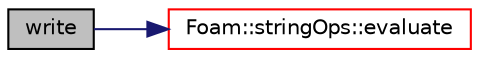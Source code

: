 digraph "write"
{
  bgcolor="transparent";
  edge [fontname="Helvetica",fontsize="10",labelfontname="Helvetica",labelfontsize="10"];
  node [fontname="Helvetica",fontsize="10",shape=record];
  rankdir="LR";
  Node1 [label="write",height=0.2,width=0.4,color="black", fillcolor="grey75", style="filled" fontcolor="black"];
  Node1 -> Node2 [color="midnightblue",fontsize="10",style="solid",fontname="Helvetica"];
  Node2 [label="Foam::stringOps::evaluate",height=0.2,width=0.4,color="red",URL="$namespaceFoam_1_1stringOps.html#a270677a50ddcf0f9e81dd3a1940c2c0e",tooltip="A simple string evaluation that handles various basic expressions. For trivial input, use readScalar instead (faster). "];
}
